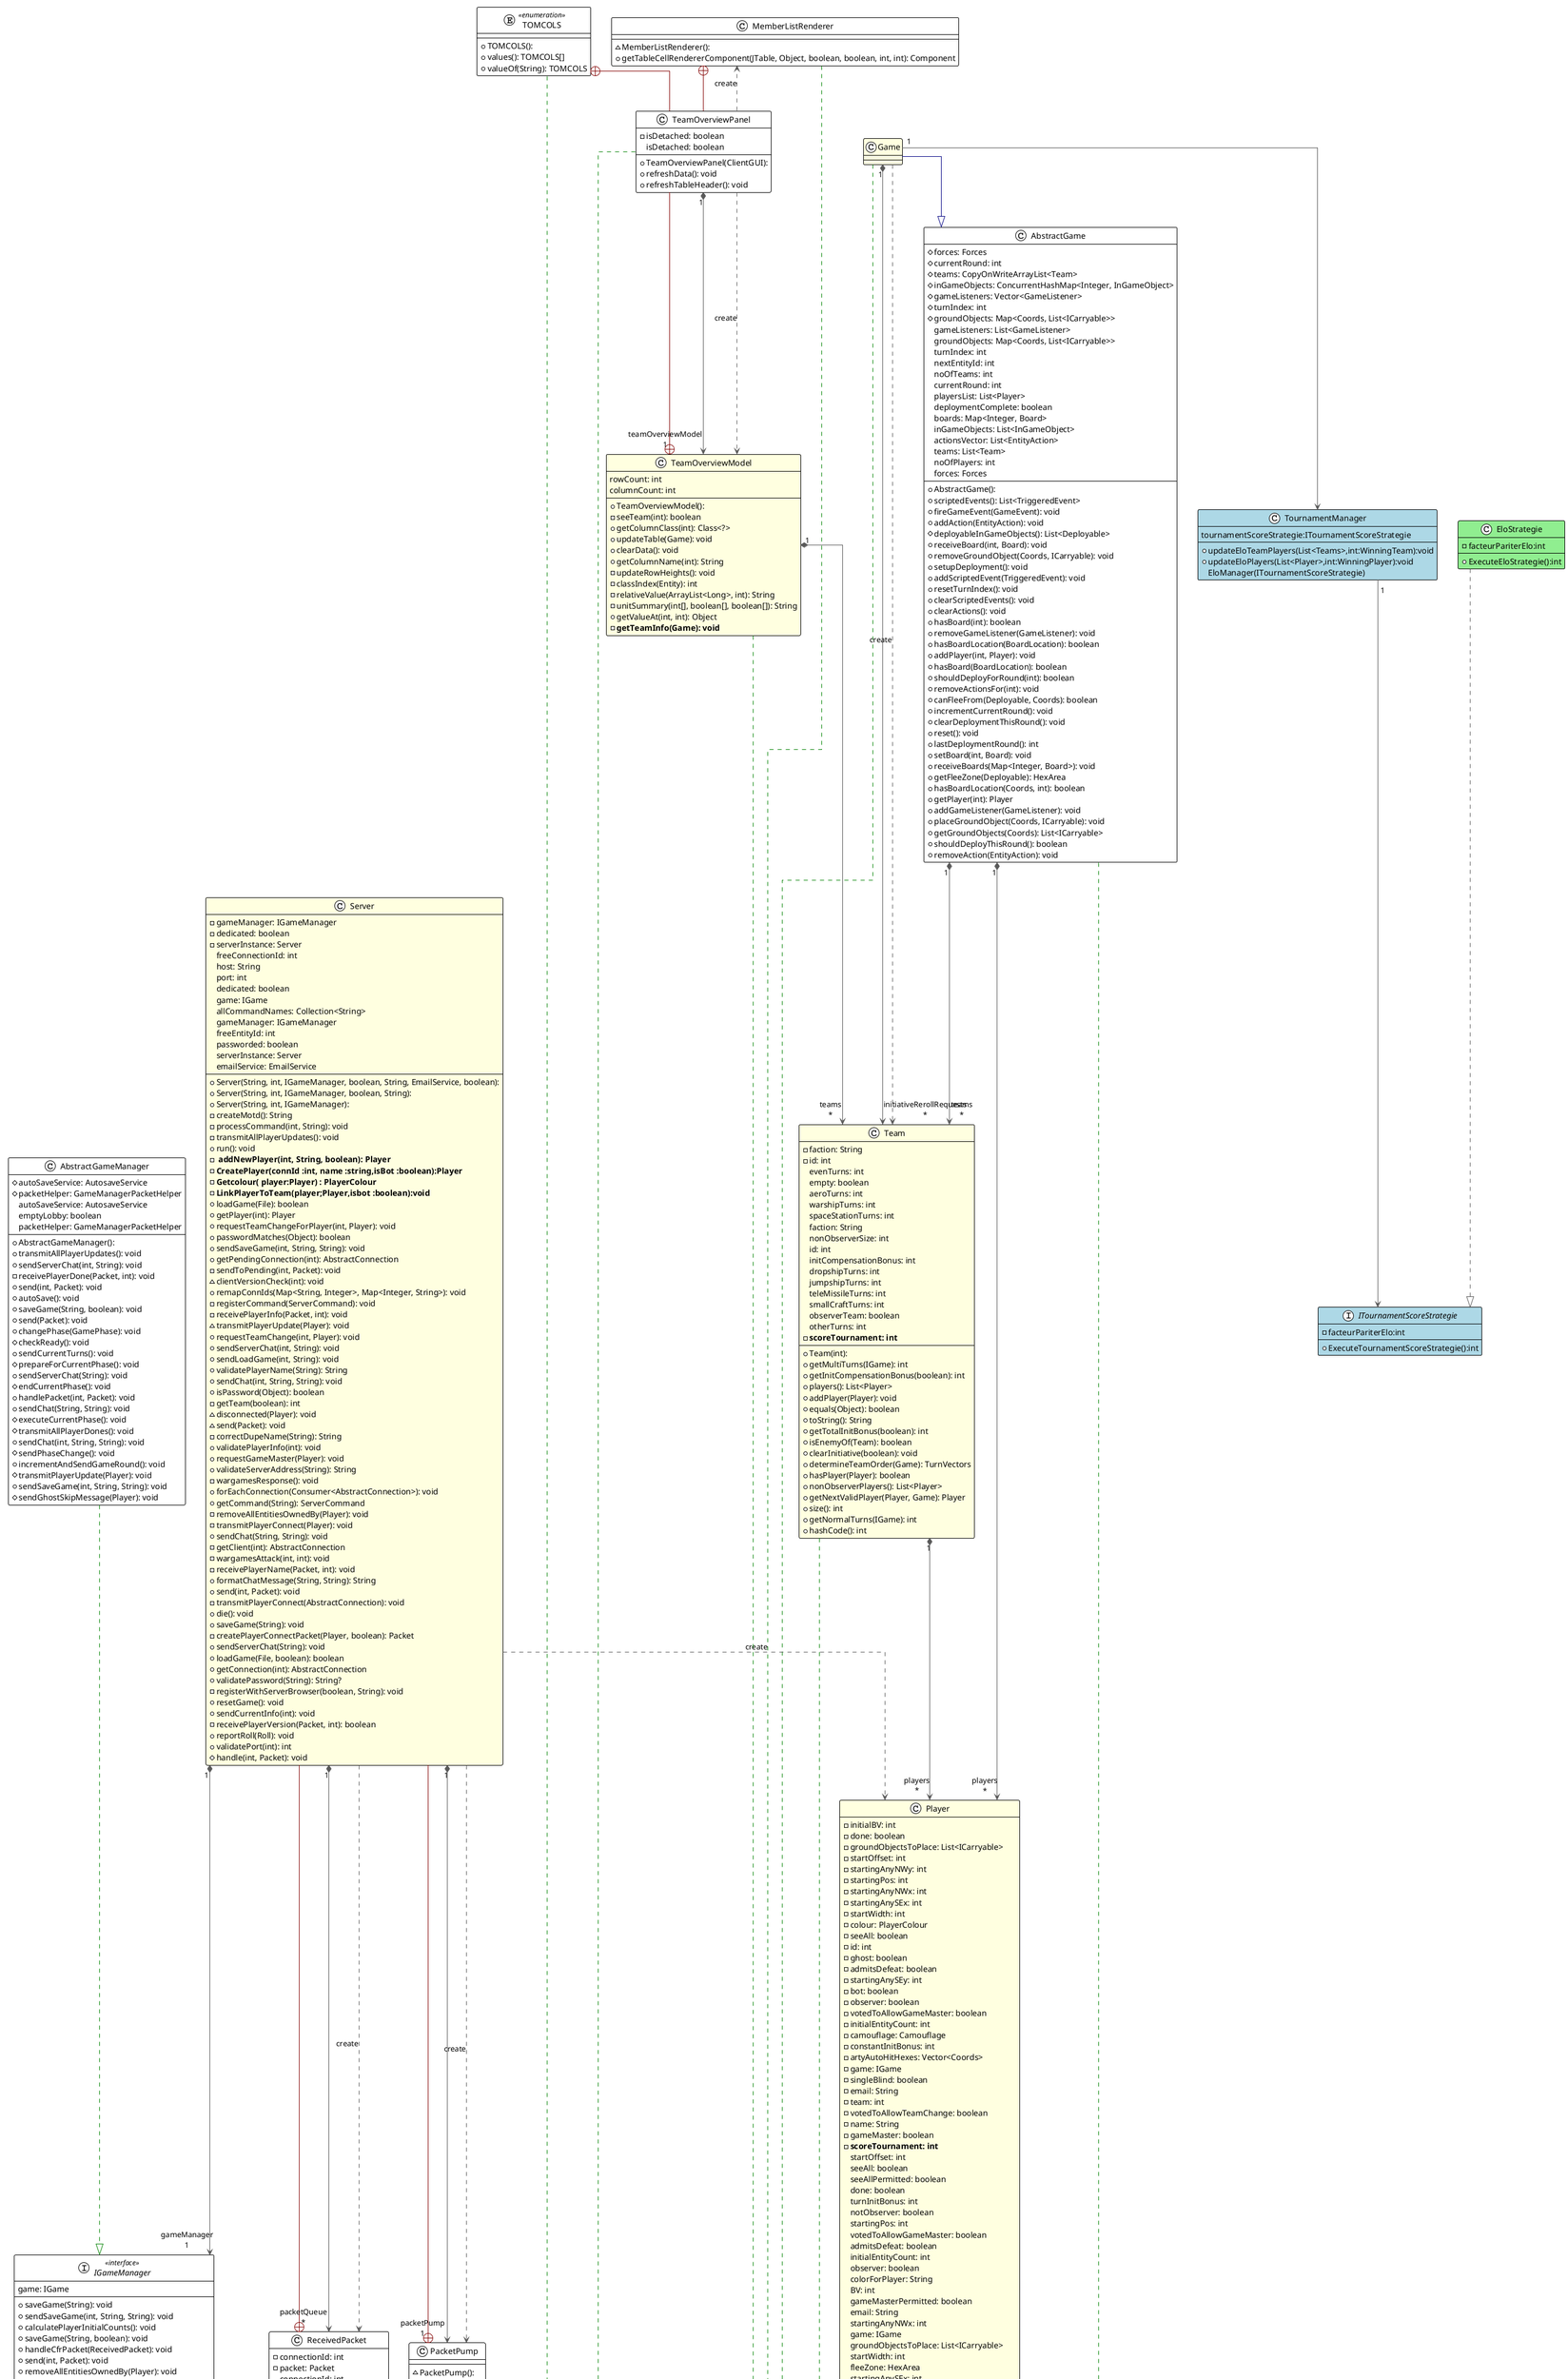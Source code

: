 @startuml

!theme plain
top to bottom direction
skinparam linetype ortho

class AbstractGameManager {
  + AbstractGameManager(): 
  # autoSaveService: AutosaveService
  # packetHelper: GameManagerPacketHelper
  + transmitAllPlayerUpdates(): void
  + sendServerChat(int, String): void
  - receivePlayerDone(Packet, int): void
  + send(int, Packet): void
  + autoSave(): void
  + saveGame(String, boolean): void
  + send(Packet): void
  + changePhase(GamePhase): void
  # checkReady(): void
  + sendCurrentTurns(): void
  # prepareForCurrentPhase(): void
  + sendServerChat(String): void
  # endCurrentPhase(): void
  + handlePacket(int, Packet): void
  + sendChat(String, String): void
  # executeCurrentPhase(): void
  # transmitAllPlayerDones(): void
  + sendChat(int, String, String): void
  # sendPhaseChange(): void
  + incrementAndSendGameRound(): void
  # transmitPlayerUpdate(Player): void
  + sendSaveGame(int, String, String): void
  # sendGhostSkipMessage(Player): void
   autoSaveService: AutosaveService
   emptyLobby: boolean
   packetHelper: GameManagerPacketHelper
}
interface IGameManager << interface >> {
  + saveGame(String): void
  + sendSaveGame(int, String, String): void
  + calculatePlayerInitialCounts(): void
  + saveGame(String, boolean): void
  + handleCfrPacket(ReceivedPacket): void
  + send(int, Packet): void
  + removeAllEntitiesOwnedBy(Player): void
  + requestTeamChange(int, Player): void
  + send(Packet): void
  + handlePacket(int, Packet): void
  + requestGameMaster(Player): void
  + disconnect(Player): void
  + requestTeamChangeForPlayer(int, Player): void
  + resetGame(): void
  + sendCurrentInfo(int): void
  + getCommandList(Server): List<ServerCommand>
  + addReport(ReportEntry): void
   game: IGame
}
class MemberListRenderer {
  ~ MemberListRenderer(): 
  + getTableCellRendererComponent(JTable, Object, boolean, boolean, int, int): Component
}
class PacketPump {
  ~ PacketPump(): 
  + run(): void
  ~ signalEnd(): void
}
class Player #LightYellow{
  + Player(int, String): 
  - initialBV: int
  - done: boolean
  - groundObjectsToPlace: List<ICarryable>
  - startOffset: int
  - startingAnyNWy: int
  - startingPos: int
  - startingAnyNWx: int
  - startingAnySEx: int
  - startWidth: int
  - colour: PlayerColour
  - seeAll: boolean
  - id: int
  - ghost: boolean
  - admitsDefeat: boolean
  - startingAnySEy: int
  - bot: boolean
  - observer: boolean
  - votedToAllowGameMaster: boolean
  - initialEntityCount: int
  - camouflage: Camouflage
  - constantInitBonus: int
  - artyAutoHitHexes: Vector<Coords>
  - game: IGame
  - singleBlind: boolean
  - email: String
  - team: int
  - votedToAllowTeamChange: boolean
  - name: String
  - gameMaster: boolean
  - **scoreTournament: int**
  + hashCode(): int
  + doesNotAdmitDefeat(): boolean
  + addMinefield(Minefield): void
  + containsMinefield(Minefield): boolean
  + canIgnoreDoubleBlind(): boolean
  + removeMinefield(Minefield): void
  + removeArtyAutoHitHexes(): void
  + canSeeAll(): boolean
  + isMyUnit(InGameObject): boolean
  + copy(): Player
  + removeMinefields(): void
  + toString(): String
  + admitsDefeat(): boolean
  + hasMinefields(): boolean
  + equals(Object): boolean
  + addMinefields(Vector<Minefield>): void
  + canSeeSingleBlind(): boolean
  + isEnemyOf(Player): boolean
  + adjustStartingPosForReinforcements(): void
  + addArtyAutoHitHex(Coords): void
  + changeInitialBV(int): void
  + isGameMaster(): boolean
  + changeInitialEntityCount(int): void
  + redactPrivateData(): void
   startOffset: int
   seeAll: boolean
   seeAllPermitted: boolean
   done: boolean
   turnInitBonus: int
   notObserver: boolean
   startingPos: int
   votedToAllowGameMaster: boolean
   admitsDefeat: boolean
   initialEntityCount: int
   observer: boolean
   colorForPlayer: String
   BV: int
   gameMasterPermitted: boolean
   email: String
   startingAnyNWx: int
   game: IGame
   groundObjectsToPlace: List<ICarryable>
   startWidth: int
   fleeZone: HexArea
   startingAnySEx: int
   singleBlindPermitted: boolean
   nbrMFCommand: int
   singleBlind: boolean
   nbrMFInferno: int
   nbrMFConventional: int
   initialBV: int
   votedToAllowTeamChange: boolean
   camouflage: Camouflage
   colour: PlayerColour
   ghost: boolean
   nbrMFVibra: int
   bot: boolean
   gameMaster: boolean
   id: int
   initCompensationBonus: int
   name: String
   minefields: Vector<Minefield>
   startingAnyNWy: int
   nbrMFActive: int
   coloredPlayerNameWithTeam: String
   artyAutoHitHexes: Vector<Coords>
   constantInitBonus: int
   team: int
   startingAnySEy: int
   commandBonus: int
}
class ReceivedPacket {
  + ReceivedPacket(int, Packet): 
  - connectionId: int
  - packet: Packet
   connectionId: int
   packet: Packet
}
interface Serializable << interface >>
class Server #LightYellow {
  + Server(String, int, IGameManager, boolean, String, EmailService, boolean): 
  + Server(String, int, IGameManager, boolean, String): 
  + Server(String, int, IGameManager): 
  - gameManager: IGameManager
  - dedicated: boolean
  - serverInstance: Server
  - createMotd(): String
  - processCommand(int, String): void
  - transmitAllPlayerUpdates(): void
  + run(): void
  - ** addNewPlayer(int, String, boolean): Player **
  - **CreatePlayer(connId :int, name :string,isBot :boolean):Player**
  - **Getcolour( player:Player) : PlayerColour **
  - **LinkPlayerToTeam(player;Player,isbot :boolean):void**
  + loadGame(File): boolean
  + getPlayer(int): Player
  + requestTeamChangeForPlayer(int, Player): void
  + passwordMatches(Object): boolean
  + sendSaveGame(int, String, String): void
  + getPendingConnection(int): AbstractConnection
  - sendToPending(int, Packet): void
  ~ clientVersionCheck(int): void
  + remapConnIds(Map<String, Integer>, Map<Integer, String>): void
  - registerCommand(ServerCommand): void
  - receivePlayerInfo(Packet, int): void
  ~ transmitPlayerUpdate(Player): void
  + requestTeamChange(int, Player): void
  + sendServerChat(int, String): void
  + sendLoadGame(int, String): void
  + validatePlayerName(String): String
  + sendChat(int, String, String): void
  + isPassword(Object): boolean
  - getTeam(boolean): int
  ~ disconnected(Player): void
  ~ send(Packet): void
  - correctDupeName(String): String
  + validatePlayerInfo(int): void
  + requestGameMaster(Player): void
  + validateServerAddress(String): String
  - wargamesResponse(): void
  + forEachConnection(Consumer<AbstractConnection>): void
  + getCommand(String): ServerCommand
  - removeAllEntitiesOwnedBy(Player): void
  - transmitPlayerConnect(Player): void
  + sendChat(String, String): void
  - getClient(int): AbstractConnection
  - wargamesAttack(int, int): void
  - receivePlayerName(Packet, int): void
  + formatChatMessage(String, String): String
  + send(int, Packet): void
  - transmitPlayerConnect(AbstractConnection): void
  + die(): void
  + saveGame(String): void
  - createPlayerConnectPacket(Player, boolean): Packet
  + sendServerChat(String): void
  + loadGame(File, boolean): boolean
  + getConnection(int): AbstractConnection
  + validatePassword(String): String?
  - registerWithServerBrowser(boolean, String): void
  + resetGame(): void
  + sendCurrentInfo(int): void
  - receivePlayerVersion(Packet, int): boolean
  + reportRoll(Roll): void
  + validatePort(int): int
  # handle(int, Packet): void
   freeConnectionId: int
   host: String
   port: int
   dedicated: boolean
   game: IGame
   allCommandNames: Collection<String>
   gameManager: IGameManager
   freeEntityId: int
   passworded: boolean
   serverInstance: Server
   emailService: EmailService
}
enum TOMCOLS << enumeration >> {
  + TOMCOLS(): 
  + values(): TOMCOLS[]
  + valueOf(String): TOMCOLS
}
class TeamOverviewModel #LightYellow {
  + TeamOverviewModel(): 
  - seeTeam(int): boolean
  + getColumnClass(int): Class<?>
  + updateTable(Game): void
  + clearData(): void
  + getColumnName(int): String
  - updateRowHeights(): void
  - classIndex(Entity): int
  - relativeValue(ArrayList<Long>, int): String
  - unitSummary(int[], boolean[], boolean[]): String
  + getValueAt(int, int): Object
  - **getTeamInfo(Game): void **
   rowCount: int
   columnCount: int
}
class TeamOverviewPanel {
  + TeamOverviewPanel(ClientGUI): 
  - isDetached: boolean
  + refreshData(): void
  + refreshTableHeader(): void
   isDetached: boolean
}

class Game #LightYellow {
 
}

class Team #LightYellow {
  + Team(int): 
  - faction: String
  - id: int
  + getMultiTurns(IGame): int
  + getInitCompensationBonus(boolean): int
  + players(): List<Player>
  + addPlayer(Player): void
  + equals(Object): boolean
  + toString(): String
  + getTotalInitBonus(boolean): int
  + isEnemyOf(Team): boolean
  + clearInitiative(boolean): void
  + determineTeamOrder(Game): TurnVectors
  + hasPlayer(Player): boolean
  + nonObserverPlayers(): List<Player>
  + getNextValidPlayer(Player, Game): Player
  + size(): int
  + getNormalTurns(IGame): int
  + hashCode(): int
   evenTurns: int
   empty: boolean
   aeroTurns: int
   warshipTurns: int
   spaceStationTurns: int
   faction: String
   nonObserverSize: int
   id: int
   initCompensationBonus: int
   dropshipTurns: int
   jumpshipTurns: int
   teleMissileTurns: int
   smallCraftTurns: int
   observerTeam: boolean
   otherTurns: int
  - **scoreTournament: int**
}

class AbstractGame {
  + AbstractGame(): 
  # forces: Forces
  # currentRound: int
  # teams: CopyOnWriteArrayList<Team>
  # inGameObjects: ConcurrentHashMap<Integer, InGameObject>
  # gameListeners: Vector<GameListener>
  # turnIndex: int
  # groundObjects: Map<Coords, List<ICarryable>>
  + scriptedEvents(): List<TriggeredEvent>
  + fireGameEvent(GameEvent): void
  + addAction(EntityAction): void
  # deployableInGameObjects(): List<Deployable>
  + receiveBoard(int, Board): void
  + removeGroundObject(Coords, ICarryable): void
  + setupDeployment(): void
  + addScriptedEvent(TriggeredEvent): void
  + resetTurnIndex(): void
  + clearScriptedEvents(): void
  + clearActions(): void
  + hasBoard(int): boolean
  + removeGameListener(GameListener): void
  + hasBoardLocation(BoardLocation): boolean
  + addPlayer(int, Player): void
  + hasBoard(BoardLocation): boolean
  + shouldDeployForRound(int): boolean
  + removeActionsFor(int): void
  + canFleeFrom(Deployable, Coords): boolean
  + incrementCurrentRound(): void
  + clearDeploymentThisRound(): void
  + reset(): void
  + lastDeploymentRound(): int
  + setBoard(int, Board): void
  + receiveBoards(Map<Integer, Board>): void
  + getFleeZone(Deployable): HexArea
  + hasBoardLocation(Coords, int): boolean
  + getPlayer(int): Player
  + addGameListener(GameListener): void
  + placeGroundObject(Coords, ICarryable): void
  + getGroundObjects(Coords): List<ICarryable>
  + shouldDeployThisRound(): boolean
  + removeAction(EntityAction): void
   gameListeners: List<GameListener>
   groundObjects: Map<Coords, List<ICarryable>>
   turnIndex: int
   nextEntityId: int
   noOfTeams: int
   currentRound: int
   playersList: List<Player>
   deploymentComplete: boolean
   boards: Map<Integer, Board>
   inGameObjects: List<InGameObject>
   actionsVector: List<EntityAction>
   teams: List<Team>
   noOfPlayers: int
   forces: Forces
}


class TournamentManager #LightBlue {
  tournamentScoreStrategie:ITournamentScoreStrategie
  + updateEloTeamPlayers(List<Teams>,int:WinningTeam):void
  + updateEloPlayers(List<Player>,int:WinningPlayer):void
  EloManager(ITournamentScoreStrategie)
}

interface ITournamentScoreStrategie #LightBlue {
  - facteurPariterElo:int

  + ExecuteTournamentScoreStrategie():int
}

class EloStrategie #LightGreen{
  - facteurPariterElo:int

  + ExecuteEloStrategie():int
}

AbstractGame         -[#008200,dashed]-^  IGame               
AbstractGame        "1" *-[#595959,plain]-> "players\n*" Player              
AbstractGame        "1" *-[#595959,plain]-> "teams\n*" Team                
AbstractGameManager  -[#008200,dashed]-^  IGameManager        
Game                 -[#000082,plain]-^  AbstractGame        
Game                 -[#008200,dashed]-^  Serializable        
Game                "1" *-[#595959,plain]-> "initiativeRerollRequests\n*" Team                
Game                 -[#595959,dashed]->  Team                : "«create»"
MemberListRenderer   -[#008200,dashed]-^  Serializable        
MemberListRenderer   +-[#820000,plain]-  TeamOverviewPanel   
PacketPump           +-[#820000,plain]-  Server              
Player              "1" *-[#595959,plain]-> "game\n1" IGame               
Player               -[#008200,dashed]-^  Serializable        
ReceivedPacket       +-[#820000,plain]-  Server              
Server              "1" *-[#595959,plain]-> "gameManager\n1" IGameManager        
Server              "1" *-[#595959,plain]-> "packetPump\n1" PacketPump          
Server               -[#595959,dashed]->  PacketPump          : "«create»"
Server               -[#595959,dashed]->  Player              : "«create»"
Server              "1" *-[#595959,plain]-> "packetQueue\n*" ReceivedPacket      
Server               -[#595959,dashed]->  ReceivedPacket      : "«create»"
TOMCOLS              -[#008200,dashed]-^  Serializable        
TOMCOLS              +-[#820000,plain]-  TeamOverviewPanel   
Team                "1" *-[#595959,plain]-> "players\n*" Player              
Team                 -[#008200,dashed]-^  Serializable        
TeamOverviewModel    -[#008200,dashed]-^  Serializable        
TeamOverviewModel   "1" *-[#595959,plain]-> "teams\n*" Team                
TeamOverviewModel    +-[#820000,plain]-  TeamOverviewPanel   
TeamOverviewPanel    -[#595959,dashed]->  MemberListRenderer  : "«create»"
TeamOverviewPanel    -[#008200,dashed]-^  Serializable        
TeamOverviewPanel   "1" *-[#595959,plain]-> "teamOverviewModel\n1" TeamOverviewModel   
TeamOverviewPanel    -[#595959,dashed]->  TeamOverviewModel   : "«create»"
Game "1"-[#595959,plain]-> TournamentManager
TournamentManager "1"-[#595959,plain]-> ITournamentScoreStrategie
EloStrategie -[#595959,dashed]-^ ITournamentScoreStrategie
@enduml